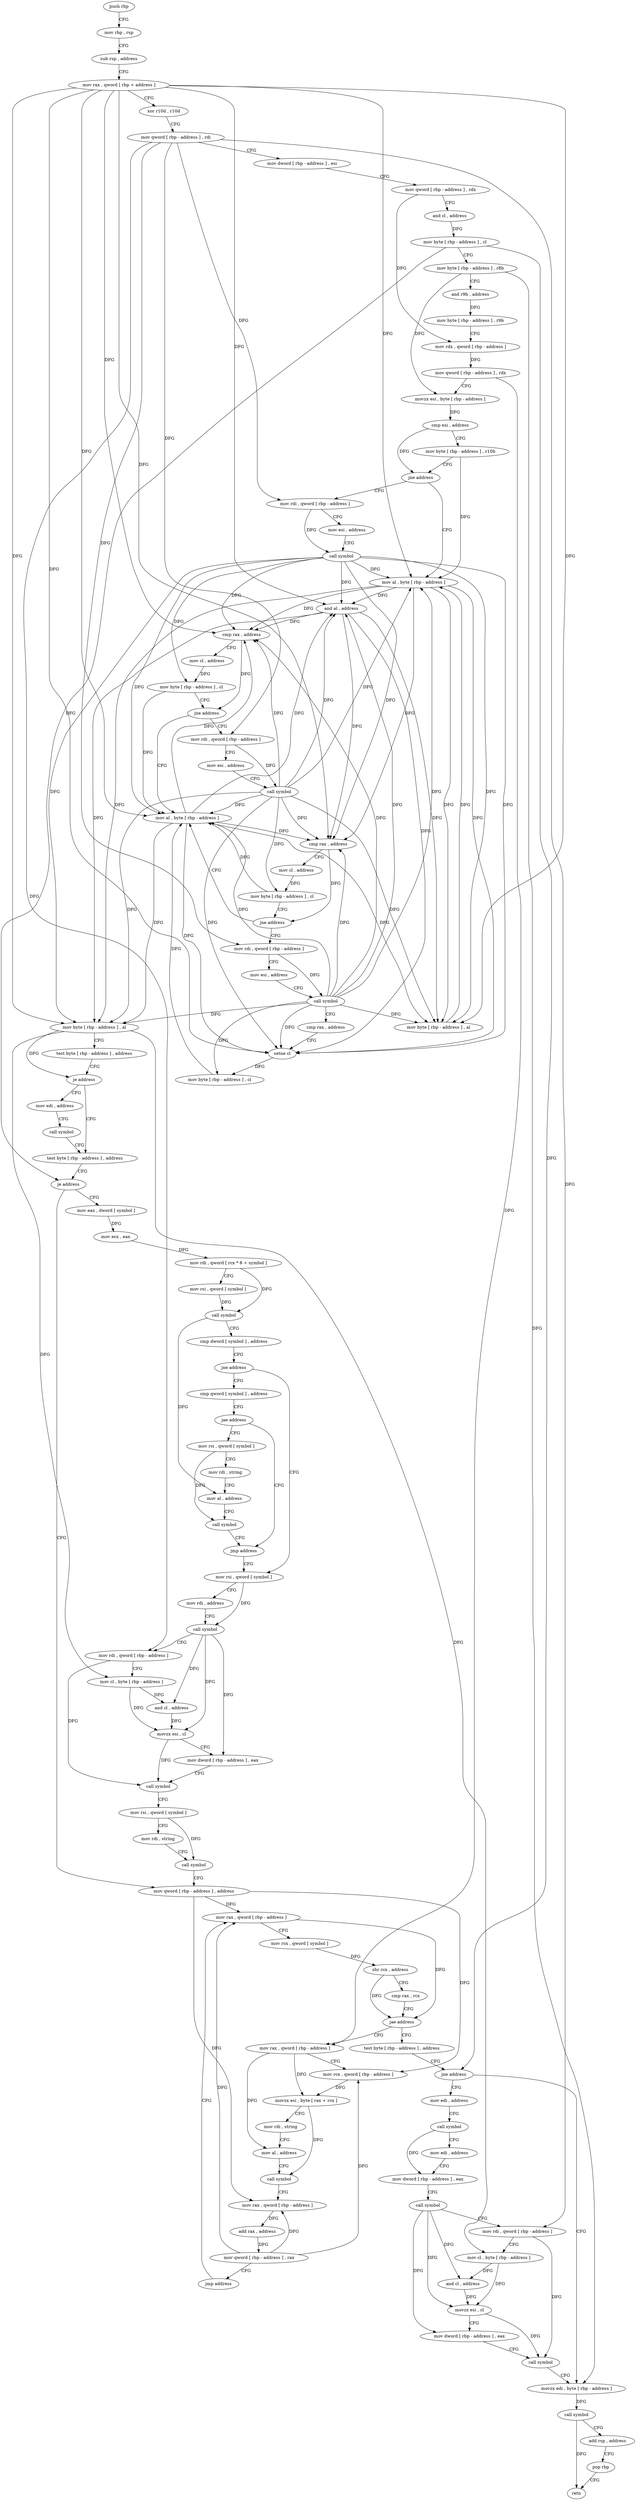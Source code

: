digraph "func" {
"4211920" [label = "push rbp" ]
"4211921" [label = "mov rbp , rsp" ]
"4211924" [label = "sub rsp , address" ]
"4211928" [label = "mov rax , qword [ rbp + address ]" ]
"4211932" [label = "xor r10d , r10d" ]
"4211935" [label = "mov qword [ rbp - address ] , rdi" ]
"4211939" [label = "mov dword [ rbp - address ] , esi" ]
"4211942" [label = "mov qword [ rbp - address ] , rdx" ]
"4211946" [label = "and cl , address" ]
"4211949" [label = "mov byte [ rbp - address ] , cl" ]
"4211952" [label = "mov byte [ rbp - address ] , r8b" ]
"4211956" [label = "and r9b , address" ]
"4211960" [label = "mov byte [ rbp - address ] , r9b" ]
"4211964" [label = "mov rdx , qword [ rbp - address ]" ]
"4211968" [label = "mov qword [ rbp - address ] , rdx" ]
"4211972" [label = "movzx esi , byte [ rbp - address ]" ]
"4211976" [label = "cmp esi , address" ]
"4211979" [label = "mov byte [ rbp - address ] , r10b" ]
"4211983" [label = "jne address" ]
"4212077" [label = "mov al , byte [ rbp - address ]" ]
"4211989" [label = "mov rdi , qword [ rbp - address ]" ]
"4212080" [label = "and al , address" ]
"4212082" [label = "mov byte [ rbp - address ] , al" ]
"4212085" [label = "test byte [ rbp - address ] , address" ]
"4212089" [label = "je address" ]
"4212105" [label = "test byte [ rbp - address ] , address" ]
"4212095" [label = "mov edi , address" ]
"4211993" [label = "mov esi , address" ]
"4211998" [label = "call symbol" ]
"4212003" [label = "cmp rax , address" ]
"4212007" [label = "mov cl , address" ]
"4212009" [label = "mov byte [ rbp - address ] , cl" ]
"4212012" [label = "jne address" ]
"4212071" [label = "mov al , byte [ rbp - address ]" ]
"4212018" [label = "mov rdi , qword [ rbp - address ]" ]
"4212109" [label = "je address" ]
"4212274" [label = "mov qword [ rbp - address ] , address" ]
"4212115" [label = "mov eax , dword [ symbol ]" ]
"4212100" [label = "call symbol" ]
"4212074" [label = "mov byte [ rbp - address ] , al" ]
"4212022" [label = "mov esi , address" ]
"4212027" [label = "call symbol" ]
"4212032" [label = "cmp rax , address" ]
"4212036" [label = "mov cl , address" ]
"4212038" [label = "mov byte [ rbp - address ] , cl" ]
"4212041" [label = "jne address" ]
"4212047" [label = "mov rdi , qword [ rbp - address ]" ]
"4212282" [label = "mov rax , qword [ rbp - address ]" ]
"4212122" [label = "mov ecx , eax" ]
"4212124" [label = "mov rdi , qword [ rcx * 8 + symbol ]" ]
"4212132" [label = "mov rsi , qword [ symbol ]" ]
"4212140" [label = "call symbol" ]
"4212145" [label = "cmp dword [ symbol ] , address" ]
"4212153" [label = "jne address" ]
"4212207" [label = "mov rsi , qword [ symbol ]" ]
"4212159" [label = "cmp qword [ symbol ] , address" ]
"4212051" [label = "mov esi , address" ]
"4212056" [label = "call symbol" ]
"4212061" [label = "cmp rax , address" ]
"4212065" [label = "setne cl" ]
"4212068" [label = "mov byte [ rbp - address ] , cl" ]
"4212355" [label = "test byte [ rbp - address ] , address" ]
"4212359" [label = "jne address" ]
"4212409" [label = "movzx edi , byte [ rbp - address ]" ]
"4212365" [label = "mov edi , address" ]
"4212307" [label = "mov rax , qword [ rbp - address ]" ]
"4212311" [label = "mov rcx , qword [ rbp - address ]" ]
"4212315" [label = "movzx esi , byte [ rax + rcx ]" ]
"4212319" [label = "mov rdi , string" ]
"4212329" [label = "mov al , address" ]
"4212331" [label = "call symbol" ]
"4212336" [label = "mov rax , qword [ rbp - address ]" ]
"4212340" [label = "add rax , address" ]
"4212346" [label = "mov qword [ rbp - address ] , rax" ]
"4212350" [label = "jmp address" ]
"4212215" [label = "mov rdi , address" ]
"4212225" [label = "call symbol" ]
"4212230" [label = "mov rdi , qword [ rbp - address ]" ]
"4212234" [label = "mov cl , byte [ rbp - address ]" ]
"4212237" [label = "and cl , address" ]
"4212240" [label = "movzx esi , cl" ]
"4212243" [label = "mov dword [ rbp - address ] , eax" ]
"4212246" [label = "call symbol" ]
"4212251" [label = "mov rsi , qword [ symbol ]" ]
"4212259" [label = "mov rdi , string" ]
"4212269" [label = "call symbol" ]
"4212171" [label = "jae address" ]
"4212202" [label = "jmp address" ]
"4212177" [label = "mov rsi , qword [ symbol ]" ]
"4212413" [label = "call symbol" ]
"4212418" [label = "add rsp , address" ]
"4212422" [label = "pop rbp" ]
"4212423" [label = "retn" ]
"4212370" [label = "call symbol" ]
"4212375" [label = "mov edi , address" ]
"4212380" [label = "mov dword [ rbp - address ] , eax" ]
"4212383" [label = "call symbol" ]
"4212388" [label = "mov rdi , qword [ rbp - address ]" ]
"4212392" [label = "mov cl , byte [ rbp - address ]" ]
"4212395" [label = "and cl , address" ]
"4212398" [label = "movzx esi , cl" ]
"4212401" [label = "mov dword [ rbp - address ] , eax" ]
"4212404" [label = "call symbol" ]
"4212286" [label = "mov rcx , qword [ symbol ]" ]
"4212294" [label = "shr rcx , address" ]
"4212298" [label = "cmp rax , rcx" ]
"4212301" [label = "jae address" ]
"4212185" [label = "mov rdi , string" ]
"4212195" [label = "mov al , address" ]
"4212197" [label = "call symbol" ]
"4211920" -> "4211921" [ label = "CFG" ]
"4211921" -> "4211924" [ label = "CFG" ]
"4211924" -> "4211928" [ label = "CFG" ]
"4211928" -> "4211932" [ label = "CFG" ]
"4211928" -> "4212077" [ label = "DFG" ]
"4211928" -> "4212080" [ label = "DFG" ]
"4211928" -> "4212082" [ label = "DFG" ]
"4211928" -> "4212003" [ label = "DFG" ]
"4211928" -> "4212071" [ label = "DFG" ]
"4211928" -> "4212074" [ label = "DFG" ]
"4211928" -> "4212032" [ label = "DFG" ]
"4211928" -> "4212065" [ label = "DFG" ]
"4211932" -> "4211935" [ label = "CFG" ]
"4211935" -> "4211939" [ label = "CFG" ]
"4211935" -> "4211989" [ label = "DFG" ]
"4211935" -> "4212018" [ label = "DFG" ]
"4211935" -> "4212047" [ label = "DFG" ]
"4211935" -> "4212230" [ label = "DFG" ]
"4211935" -> "4212388" [ label = "DFG" ]
"4211939" -> "4211942" [ label = "CFG" ]
"4211942" -> "4211946" [ label = "CFG" ]
"4211942" -> "4211964" [ label = "DFG" ]
"4211946" -> "4211949" [ label = "DFG" ]
"4211949" -> "4211952" [ label = "CFG" ]
"4211949" -> "4212109" [ label = "DFG" ]
"4211949" -> "4212359" [ label = "DFG" ]
"4211952" -> "4211956" [ label = "CFG" ]
"4211952" -> "4211972" [ label = "DFG" ]
"4211952" -> "4212409" [ label = "DFG" ]
"4211956" -> "4211960" [ label = "DFG" ]
"4211960" -> "4211964" [ label = "CFG" ]
"4211964" -> "4211968" [ label = "DFG" ]
"4211968" -> "4211972" [ label = "CFG" ]
"4211968" -> "4212307" [ label = "DFG" ]
"4211972" -> "4211976" [ label = "DFG" ]
"4211976" -> "4211979" [ label = "CFG" ]
"4211976" -> "4211983" [ label = "DFG" ]
"4211979" -> "4211983" [ label = "CFG" ]
"4211979" -> "4212077" [ label = "DFG" ]
"4211983" -> "4212077" [ label = "CFG" ]
"4211983" -> "4211989" [ label = "CFG" ]
"4212077" -> "4212080" [ label = "DFG" ]
"4212077" -> "4212082" [ label = "DFG" ]
"4212077" -> "4212003" [ label = "DFG" ]
"4212077" -> "4212074" [ label = "DFG" ]
"4212077" -> "4212032" [ label = "DFG" ]
"4212077" -> "4212065" [ label = "DFG" ]
"4211989" -> "4211993" [ label = "CFG" ]
"4211989" -> "4211998" [ label = "DFG" ]
"4212080" -> "4212082" [ label = "DFG" ]
"4212080" -> "4212003" [ label = "DFG" ]
"4212080" -> "4212074" [ label = "DFG" ]
"4212080" -> "4212032" [ label = "DFG" ]
"4212080" -> "4212065" [ label = "DFG" ]
"4212082" -> "4212085" [ label = "CFG" ]
"4212082" -> "4212089" [ label = "DFG" ]
"4212082" -> "4212234" [ label = "DFG" ]
"4212082" -> "4212392" [ label = "DFG" ]
"4212085" -> "4212089" [ label = "CFG" ]
"4212089" -> "4212105" [ label = "CFG" ]
"4212089" -> "4212095" [ label = "CFG" ]
"4212105" -> "4212109" [ label = "CFG" ]
"4212095" -> "4212100" [ label = "CFG" ]
"4211993" -> "4211998" [ label = "CFG" ]
"4211998" -> "4212003" [ label = "DFG" ]
"4211998" -> "4212080" [ label = "DFG" ]
"4211998" -> "4212082" [ label = "DFG" ]
"4211998" -> "4212077" [ label = "DFG" ]
"4211998" -> "4212071" [ label = "DFG" ]
"4211998" -> "4212074" [ label = "DFG" ]
"4211998" -> "4212032" [ label = "DFG" ]
"4211998" -> "4212065" [ label = "DFG" ]
"4211998" -> "4212009" [ label = "DFG" ]
"4212003" -> "4212007" [ label = "CFG" ]
"4212003" -> "4212012" [ label = "DFG" ]
"4212007" -> "4212009" [ label = "DFG" ]
"4212009" -> "4212012" [ label = "CFG" ]
"4212009" -> "4212071" [ label = "DFG" ]
"4212012" -> "4212071" [ label = "CFG" ]
"4212012" -> "4212018" [ label = "CFG" ]
"4212071" -> "4212074" [ label = "DFG" ]
"4212071" -> "4212080" [ label = "DFG" ]
"4212071" -> "4212082" [ label = "DFG" ]
"4212071" -> "4212003" [ label = "DFG" ]
"4212071" -> "4212032" [ label = "DFG" ]
"4212071" -> "4212065" [ label = "DFG" ]
"4212018" -> "4212022" [ label = "CFG" ]
"4212018" -> "4212027" [ label = "DFG" ]
"4212109" -> "4212274" [ label = "CFG" ]
"4212109" -> "4212115" [ label = "CFG" ]
"4212274" -> "4212282" [ label = "DFG" ]
"4212274" -> "4212311" [ label = "DFG" ]
"4212274" -> "4212336" [ label = "DFG" ]
"4212115" -> "4212122" [ label = "DFG" ]
"4212100" -> "4212105" [ label = "CFG" ]
"4212074" -> "4212077" [ label = "DFG" ]
"4212022" -> "4212027" [ label = "CFG" ]
"4212027" -> "4212032" [ label = "DFG" ]
"4212027" -> "4212080" [ label = "DFG" ]
"4212027" -> "4212082" [ label = "DFG" ]
"4212027" -> "4212003" [ label = "DFG" ]
"4212027" -> "4212074" [ label = "DFG" ]
"4212027" -> "4212077" [ label = "DFG" ]
"4212027" -> "4212071" [ label = "DFG" ]
"4212027" -> "4212065" [ label = "DFG" ]
"4212027" -> "4212038" [ label = "DFG" ]
"4212032" -> "4212036" [ label = "CFG" ]
"4212032" -> "4212041" [ label = "DFG" ]
"4212036" -> "4212038" [ label = "DFG" ]
"4212038" -> "4212041" [ label = "CFG" ]
"4212038" -> "4212071" [ label = "DFG" ]
"4212041" -> "4212071" [ label = "CFG" ]
"4212041" -> "4212047" [ label = "CFG" ]
"4212047" -> "4212051" [ label = "CFG" ]
"4212047" -> "4212056" [ label = "DFG" ]
"4212282" -> "4212286" [ label = "CFG" ]
"4212282" -> "4212301" [ label = "DFG" ]
"4212122" -> "4212124" [ label = "DFG" ]
"4212124" -> "4212132" [ label = "CFG" ]
"4212124" -> "4212140" [ label = "DFG" ]
"4212132" -> "4212140" [ label = "DFG" ]
"4212140" -> "4212145" [ label = "CFG" ]
"4212140" -> "4212195" [ label = "DFG" ]
"4212145" -> "4212153" [ label = "CFG" ]
"4212153" -> "4212207" [ label = "CFG" ]
"4212153" -> "4212159" [ label = "CFG" ]
"4212207" -> "4212215" [ label = "CFG" ]
"4212207" -> "4212225" [ label = "DFG" ]
"4212159" -> "4212171" [ label = "CFG" ]
"4212051" -> "4212056" [ label = "CFG" ]
"4212056" -> "4212061" [ label = "CFG" ]
"4212056" -> "4212080" [ label = "DFG" ]
"4212056" -> "4212082" [ label = "DFG" ]
"4212056" -> "4212003" [ label = "DFG" ]
"4212056" -> "4212074" [ label = "DFG" ]
"4212056" -> "4212032" [ label = "DFG" ]
"4212056" -> "4212077" [ label = "DFG" ]
"4212056" -> "4212071" [ label = "DFG" ]
"4212056" -> "4212065" [ label = "DFG" ]
"4212056" -> "4212068" [ label = "DFG" ]
"4212061" -> "4212065" [ label = "CFG" ]
"4212065" -> "4212068" [ label = "DFG" ]
"4212068" -> "4212071" [ label = "DFG" ]
"4212355" -> "4212359" [ label = "CFG" ]
"4212359" -> "4212409" [ label = "CFG" ]
"4212359" -> "4212365" [ label = "CFG" ]
"4212409" -> "4212413" [ label = "DFG" ]
"4212365" -> "4212370" [ label = "CFG" ]
"4212307" -> "4212311" [ label = "CFG" ]
"4212307" -> "4212315" [ label = "DFG" ]
"4212307" -> "4212329" [ label = "DFG" ]
"4212311" -> "4212315" [ label = "DFG" ]
"4212315" -> "4212319" [ label = "CFG" ]
"4212315" -> "4212331" [ label = "DFG" ]
"4212319" -> "4212329" [ label = "CFG" ]
"4212329" -> "4212331" [ label = "CFG" ]
"4212331" -> "4212336" [ label = "CFG" ]
"4212336" -> "4212340" [ label = "DFG" ]
"4212340" -> "4212346" [ label = "DFG" ]
"4212346" -> "4212350" [ label = "CFG" ]
"4212346" -> "4212282" [ label = "DFG" ]
"4212346" -> "4212311" [ label = "DFG" ]
"4212346" -> "4212336" [ label = "DFG" ]
"4212350" -> "4212282" [ label = "CFG" ]
"4212215" -> "4212225" [ label = "CFG" ]
"4212225" -> "4212230" [ label = "CFG" ]
"4212225" -> "4212243" [ label = "DFG" ]
"4212225" -> "4212237" [ label = "DFG" ]
"4212225" -> "4212240" [ label = "DFG" ]
"4212230" -> "4212234" [ label = "CFG" ]
"4212230" -> "4212246" [ label = "DFG" ]
"4212234" -> "4212237" [ label = "DFG" ]
"4212234" -> "4212240" [ label = "DFG" ]
"4212237" -> "4212240" [ label = "DFG" ]
"4212240" -> "4212243" [ label = "CFG" ]
"4212240" -> "4212246" [ label = "DFG" ]
"4212243" -> "4212246" [ label = "CFG" ]
"4212246" -> "4212251" [ label = "CFG" ]
"4212251" -> "4212259" [ label = "CFG" ]
"4212251" -> "4212269" [ label = "DFG" ]
"4212259" -> "4212269" [ label = "CFG" ]
"4212269" -> "4212274" [ label = "CFG" ]
"4212171" -> "4212202" [ label = "CFG" ]
"4212171" -> "4212177" [ label = "CFG" ]
"4212202" -> "4212207" [ label = "CFG" ]
"4212177" -> "4212185" [ label = "CFG" ]
"4212177" -> "4212197" [ label = "DFG" ]
"4212413" -> "4212418" [ label = "CFG" ]
"4212413" -> "4212423" [ label = "DFG" ]
"4212418" -> "4212422" [ label = "CFG" ]
"4212422" -> "4212423" [ label = "CFG" ]
"4212370" -> "4212375" [ label = "CFG" ]
"4212370" -> "4212380" [ label = "DFG" ]
"4212375" -> "4212380" [ label = "CFG" ]
"4212380" -> "4212383" [ label = "CFG" ]
"4212383" -> "4212388" [ label = "CFG" ]
"4212383" -> "4212401" [ label = "DFG" ]
"4212383" -> "4212395" [ label = "DFG" ]
"4212383" -> "4212398" [ label = "DFG" ]
"4212388" -> "4212392" [ label = "CFG" ]
"4212388" -> "4212404" [ label = "DFG" ]
"4212392" -> "4212395" [ label = "DFG" ]
"4212392" -> "4212398" [ label = "DFG" ]
"4212395" -> "4212398" [ label = "DFG" ]
"4212398" -> "4212401" [ label = "CFG" ]
"4212398" -> "4212404" [ label = "DFG" ]
"4212401" -> "4212404" [ label = "CFG" ]
"4212404" -> "4212409" [ label = "CFG" ]
"4212286" -> "4212294" [ label = "DFG" ]
"4212294" -> "4212298" [ label = "CFG" ]
"4212294" -> "4212301" [ label = "DFG" ]
"4212298" -> "4212301" [ label = "CFG" ]
"4212301" -> "4212355" [ label = "CFG" ]
"4212301" -> "4212307" [ label = "CFG" ]
"4212185" -> "4212195" [ label = "CFG" ]
"4212195" -> "4212197" [ label = "CFG" ]
"4212197" -> "4212202" [ label = "CFG" ]
}
